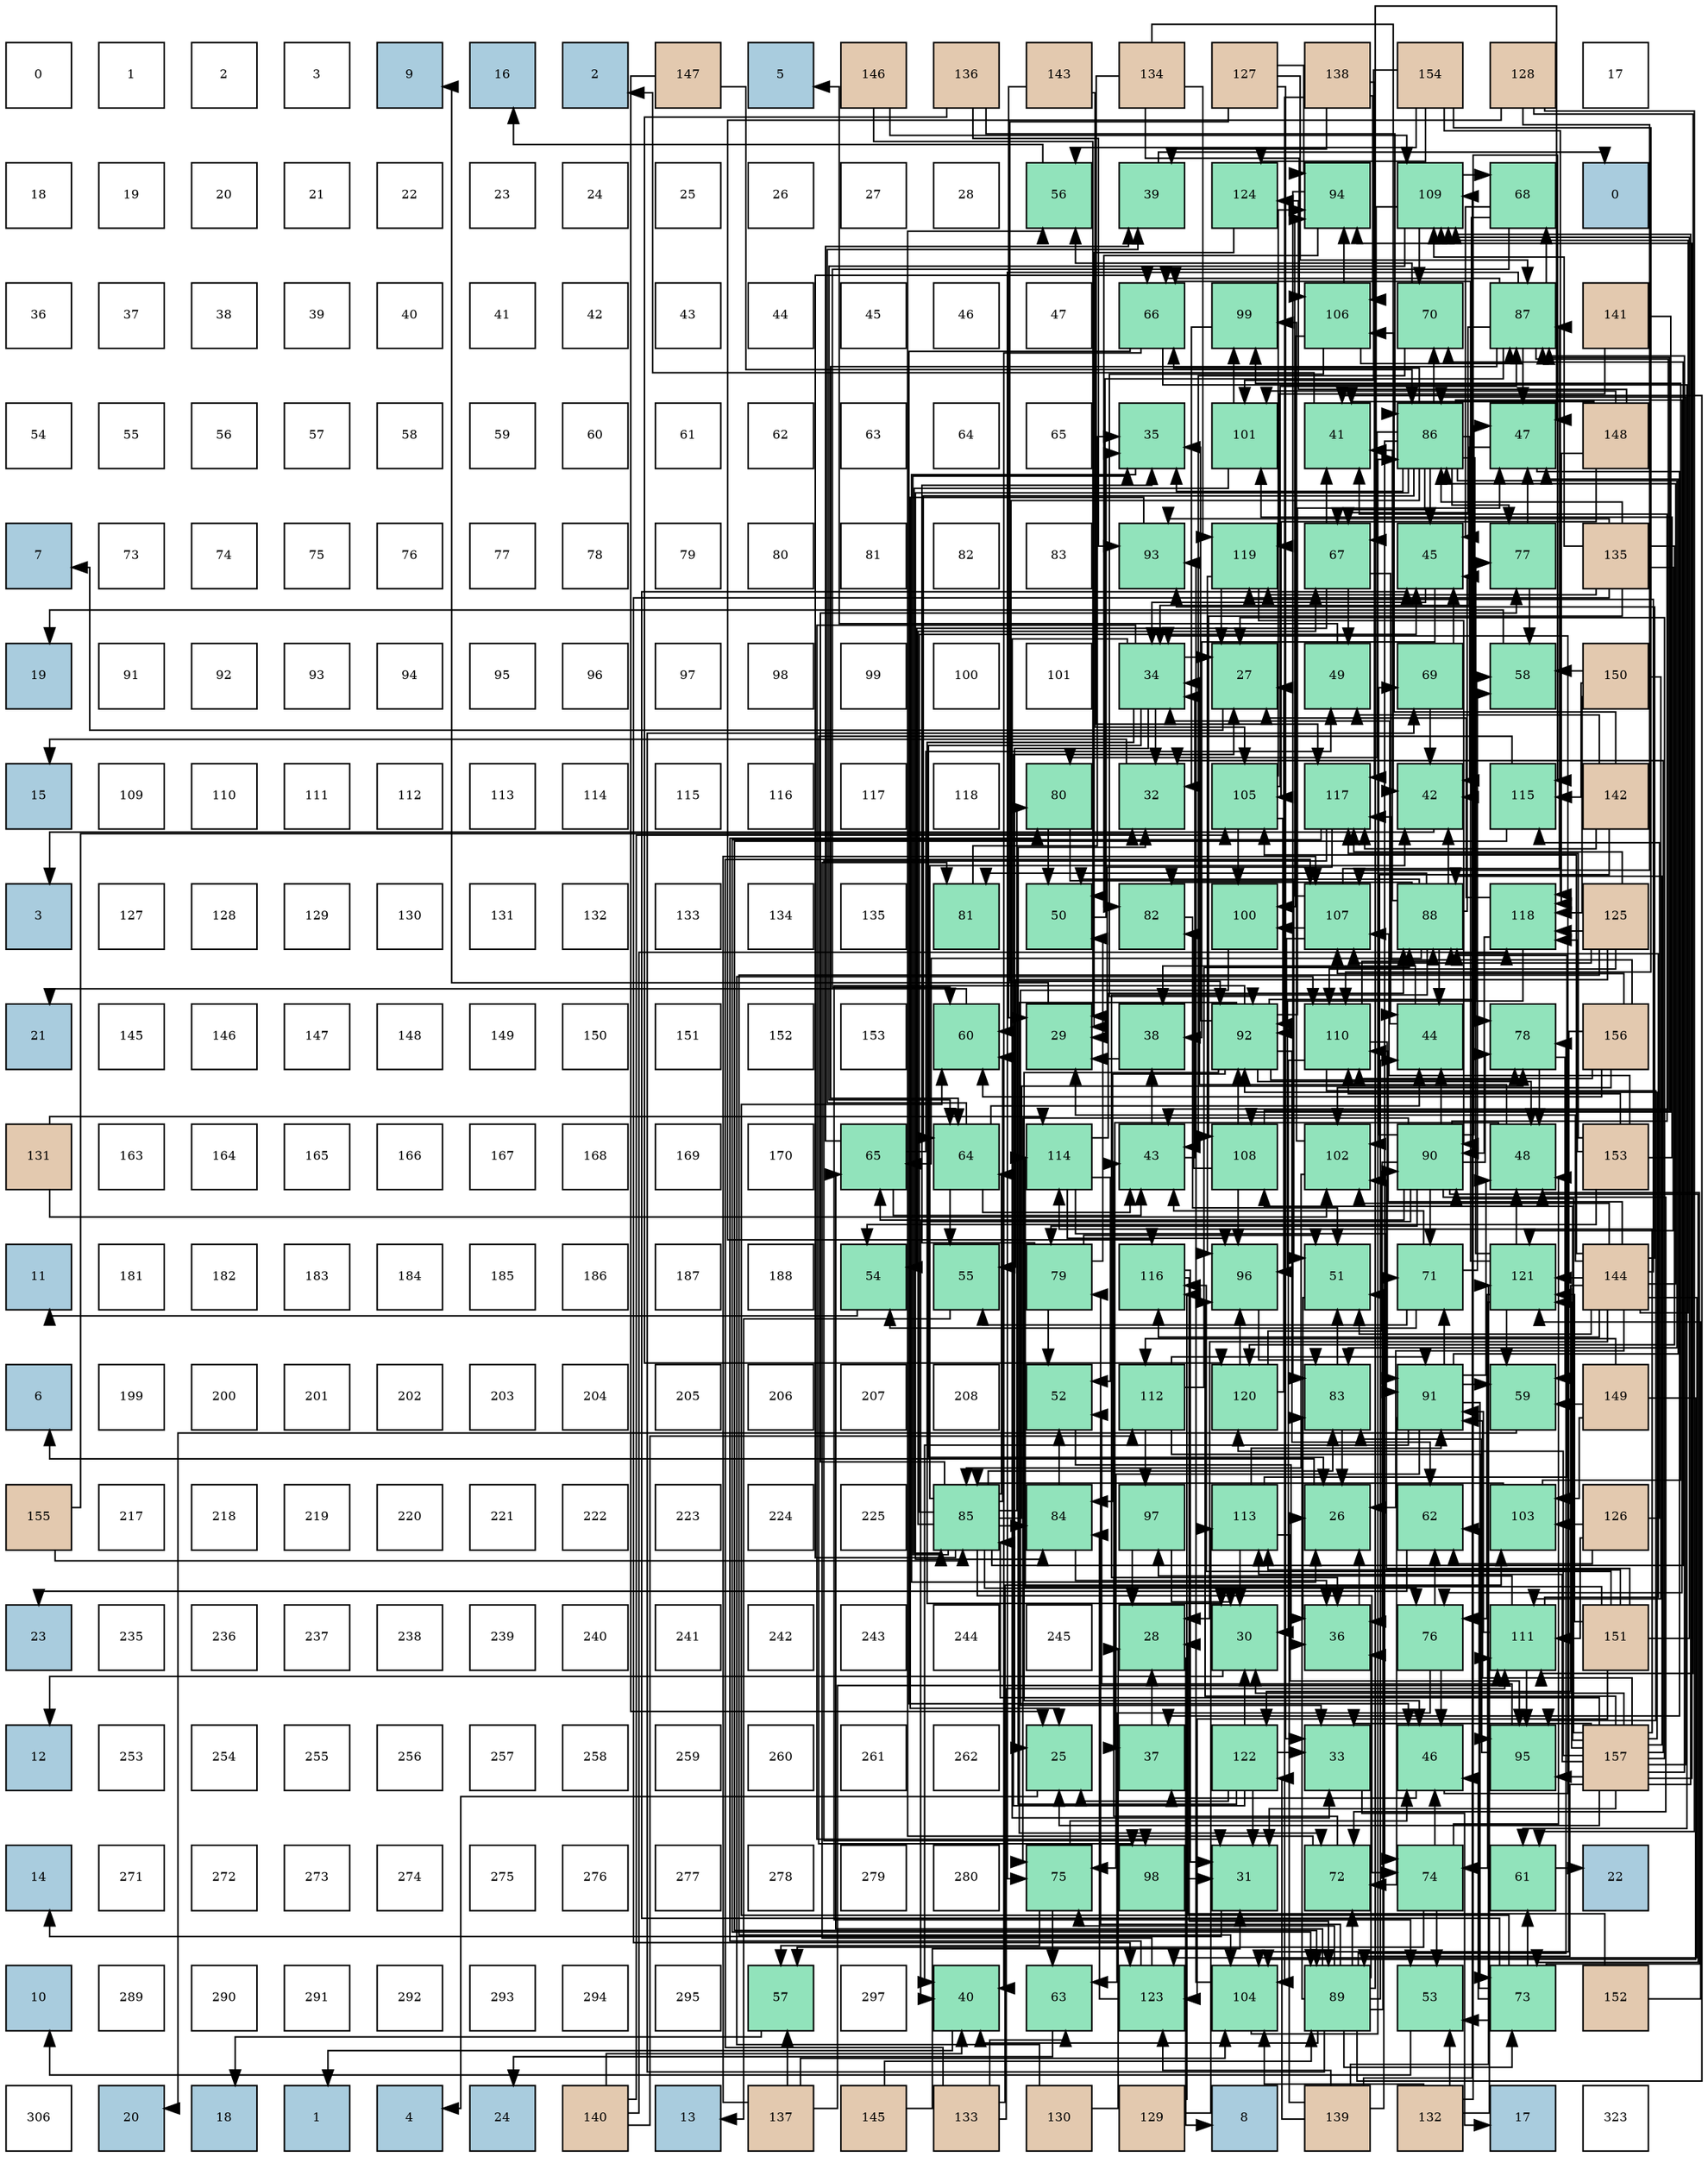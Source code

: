 digraph layout{
 rankdir=TB;
 splines=ortho;
 node [style=filled shape=square fixedsize=true width=0.6];
0[label="0", fontsize=8, fillcolor="#ffffff"];
1[label="1", fontsize=8, fillcolor="#ffffff"];
2[label="2", fontsize=8, fillcolor="#ffffff"];
3[label="3", fontsize=8, fillcolor="#ffffff"];
4[label="9", fontsize=8, fillcolor="#a9ccde"];
5[label="16", fontsize=8, fillcolor="#a9ccde"];
6[label="2", fontsize=8, fillcolor="#a9ccde"];
7[label="147", fontsize=8, fillcolor="#e3c9af"];
8[label="5", fontsize=8, fillcolor="#a9ccde"];
9[label="146", fontsize=8, fillcolor="#e3c9af"];
10[label="136", fontsize=8, fillcolor="#e3c9af"];
11[label="143", fontsize=8, fillcolor="#e3c9af"];
12[label="134", fontsize=8, fillcolor="#e3c9af"];
13[label="127", fontsize=8, fillcolor="#e3c9af"];
14[label="138", fontsize=8, fillcolor="#e3c9af"];
15[label="154", fontsize=8, fillcolor="#e3c9af"];
16[label="128", fontsize=8, fillcolor="#e3c9af"];
17[label="17", fontsize=8, fillcolor="#ffffff"];
18[label="18", fontsize=8, fillcolor="#ffffff"];
19[label="19", fontsize=8, fillcolor="#ffffff"];
20[label="20", fontsize=8, fillcolor="#ffffff"];
21[label="21", fontsize=8, fillcolor="#ffffff"];
22[label="22", fontsize=8, fillcolor="#ffffff"];
23[label="23", fontsize=8, fillcolor="#ffffff"];
24[label="24", fontsize=8, fillcolor="#ffffff"];
25[label="25", fontsize=8, fillcolor="#ffffff"];
26[label="26", fontsize=8, fillcolor="#ffffff"];
27[label="27", fontsize=8, fillcolor="#ffffff"];
28[label="28", fontsize=8, fillcolor="#ffffff"];
29[label="56", fontsize=8, fillcolor="#91e3bb"];
30[label="39", fontsize=8, fillcolor="#91e3bb"];
31[label="124", fontsize=8, fillcolor="#91e3bb"];
32[label="94", fontsize=8, fillcolor="#91e3bb"];
33[label="109", fontsize=8, fillcolor="#91e3bb"];
34[label="68", fontsize=8, fillcolor="#91e3bb"];
35[label="0", fontsize=8, fillcolor="#a9ccde"];
36[label="36", fontsize=8, fillcolor="#ffffff"];
37[label="37", fontsize=8, fillcolor="#ffffff"];
38[label="38", fontsize=8, fillcolor="#ffffff"];
39[label="39", fontsize=8, fillcolor="#ffffff"];
40[label="40", fontsize=8, fillcolor="#ffffff"];
41[label="41", fontsize=8, fillcolor="#ffffff"];
42[label="42", fontsize=8, fillcolor="#ffffff"];
43[label="43", fontsize=8, fillcolor="#ffffff"];
44[label="44", fontsize=8, fillcolor="#ffffff"];
45[label="45", fontsize=8, fillcolor="#ffffff"];
46[label="46", fontsize=8, fillcolor="#ffffff"];
47[label="47", fontsize=8, fillcolor="#ffffff"];
48[label="66", fontsize=8, fillcolor="#91e3bb"];
49[label="99", fontsize=8, fillcolor="#91e3bb"];
50[label="106", fontsize=8, fillcolor="#91e3bb"];
51[label="70", fontsize=8, fillcolor="#91e3bb"];
52[label="87", fontsize=8, fillcolor="#91e3bb"];
53[label="141", fontsize=8, fillcolor="#e3c9af"];
54[label="54", fontsize=8, fillcolor="#ffffff"];
55[label="55", fontsize=8, fillcolor="#ffffff"];
56[label="56", fontsize=8, fillcolor="#ffffff"];
57[label="57", fontsize=8, fillcolor="#ffffff"];
58[label="58", fontsize=8, fillcolor="#ffffff"];
59[label="59", fontsize=8, fillcolor="#ffffff"];
60[label="60", fontsize=8, fillcolor="#ffffff"];
61[label="61", fontsize=8, fillcolor="#ffffff"];
62[label="62", fontsize=8, fillcolor="#ffffff"];
63[label="63", fontsize=8, fillcolor="#ffffff"];
64[label="64", fontsize=8, fillcolor="#ffffff"];
65[label="65", fontsize=8, fillcolor="#ffffff"];
66[label="35", fontsize=8, fillcolor="#91e3bb"];
67[label="101", fontsize=8, fillcolor="#91e3bb"];
68[label="41", fontsize=8, fillcolor="#91e3bb"];
69[label="86", fontsize=8, fillcolor="#91e3bb"];
70[label="47", fontsize=8, fillcolor="#91e3bb"];
71[label="148", fontsize=8, fillcolor="#e3c9af"];
72[label="7", fontsize=8, fillcolor="#a9ccde"];
73[label="73", fontsize=8, fillcolor="#ffffff"];
74[label="74", fontsize=8, fillcolor="#ffffff"];
75[label="75", fontsize=8, fillcolor="#ffffff"];
76[label="76", fontsize=8, fillcolor="#ffffff"];
77[label="77", fontsize=8, fillcolor="#ffffff"];
78[label="78", fontsize=8, fillcolor="#ffffff"];
79[label="79", fontsize=8, fillcolor="#ffffff"];
80[label="80", fontsize=8, fillcolor="#ffffff"];
81[label="81", fontsize=8, fillcolor="#ffffff"];
82[label="82", fontsize=8, fillcolor="#ffffff"];
83[label="83", fontsize=8, fillcolor="#ffffff"];
84[label="93", fontsize=8, fillcolor="#91e3bb"];
85[label="119", fontsize=8, fillcolor="#91e3bb"];
86[label="67", fontsize=8, fillcolor="#91e3bb"];
87[label="45", fontsize=8, fillcolor="#91e3bb"];
88[label="77", fontsize=8, fillcolor="#91e3bb"];
89[label="135", fontsize=8, fillcolor="#e3c9af"];
90[label="19", fontsize=8, fillcolor="#a9ccde"];
91[label="91", fontsize=8, fillcolor="#ffffff"];
92[label="92", fontsize=8, fillcolor="#ffffff"];
93[label="93", fontsize=8, fillcolor="#ffffff"];
94[label="94", fontsize=8, fillcolor="#ffffff"];
95[label="95", fontsize=8, fillcolor="#ffffff"];
96[label="96", fontsize=8, fillcolor="#ffffff"];
97[label="97", fontsize=8, fillcolor="#ffffff"];
98[label="98", fontsize=8, fillcolor="#ffffff"];
99[label="99", fontsize=8, fillcolor="#ffffff"];
100[label="100", fontsize=8, fillcolor="#ffffff"];
101[label="101", fontsize=8, fillcolor="#ffffff"];
102[label="34", fontsize=8, fillcolor="#91e3bb"];
103[label="27", fontsize=8, fillcolor="#91e3bb"];
104[label="49", fontsize=8, fillcolor="#91e3bb"];
105[label="69", fontsize=8, fillcolor="#91e3bb"];
106[label="58", fontsize=8, fillcolor="#91e3bb"];
107[label="150", fontsize=8, fillcolor="#e3c9af"];
108[label="15", fontsize=8, fillcolor="#a9ccde"];
109[label="109", fontsize=8, fillcolor="#ffffff"];
110[label="110", fontsize=8, fillcolor="#ffffff"];
111[label="111", fontsize=8, fillcolor="#ffffff"];
112[label="112", fontsize=8, fillcolor="#ffffff"];
113[label="113", fontsize=8, fillcolor="#ffffff"];
114[label="114", fontsize=8, fillcolor="#ffffff"];
115[label="115", fontsize=8, fillcolor="#ffffff"];
116[label="116", fontsize=8, fillcolor="#ffffff"];
117[label="117", fontsize=8, fillcolor="#ffffff"];
118[label="118", fontsize=8, fillcolor="#ffffff"];
119[label="80", fontsize=8, fillcolor="#91e3bb"];
120[label="32", fontsize=8, fillcolor="#91e3bb"];
121[label="105", fontsize=8, fillcolor="#91e3bb"];
122[label="117", fontsize=8, fillcolor="#91e3bb"];
123[label="42", fontsize=8, fillcolor="#91e3bb"];
124[label="115", fontsize=8, fillcolor="#91e3bb"];
125[label="142", fontsize=8, fillcolor="#e3c9af"];
126[label="3", fontsize=8, fillcolor="#a9ccde"];
127[label="127", fontsize=8, fillcolor="#ffffff"];
128[label="128", fontsize=8, fillcolor="#ffffff"];
129[label="129", fontsize=8, fillcolor="#ffffff"];
130[label="130", fontsize=8, fillcolor="#ffffff"];
131[label="131", fontsize=8, fillcolor="#ffffff"];
132[label="132", fontsize=8, fillcolor="#ffffff"];
133[label="133", fontsize=8, fillcolor="#ffffff"];
134[label="134", fontsize=8, fillcolor="#ffffff"];
135[label="135", fontsize=8, fillcolor="#ffffff"];
136[label="81", fontsize=8, fillcolor="#91e3bb"];
137[label="50", fontsize=8, fillcolor="#91e3bb"];
138[label="82", fontsize=8, fillcolor="#91e3bb"];
139[label="100", fontsize=8, fillcolor="#91e3bb"];
140[label="107", fontsize=8, fillcolor="#91e3bb"];
141[label="88", fontsize=8, fillcolor="#91e3bb"];
142[label="118", fontsize=8, fillcolor="#91e3bb"];
143[label="125", fontsize=8, fillcolor="#e3c9af"];
144[label="21", fontsize=8, fillcolor="#a9ccde"];
145[label="145", fontsize=8, fillcolor="#ffffff"];
146[label="146", fontsize=8, fillcolor="#ffffff"];
147[label="147", fontsize=8, fillcolor="#ffffff"];
148[label="148", fontsize=8, fillcolor="#ffffff"];
149[label="149", fontsize=8, fillcolor="#ffffff"];
150[label="150", fontsize=8, fillcolor="#ffffff"];
151[label="151", fontsize=8, fillcolor="#ffffff"];
152[label="152", fontsize=8, fillcolor="#ffffff"];
153[label="153", fontsize=8, fillcolor="#ffffff"];
154[label="60", fontsize=8, fillcolor="#91e3bb"];
155[label="29", fontsize=8, fillcolor="#91e3bb"];
156[label="38", fontsize=8, fillcolor="#91e3bb"];
157[label="92", fontsize=8, fillcolor="#91e3bb"];
158[label="110", fontsize=8, fillcolor="#91e3bb"];
159[label="44", fontsize=8, fillcolor="#91e3bb"];
160[label="78", fontsize=8, fillcolor="#91e3bb"];
161[label="156", fontsize=8, fillcolor="#e3c9af"];
162[label="131", fontsize=8, fillcolor="#e3c9af"];
163[label="163", fontsize=8, fillcolor="#ffffff"];
164[label="164", fontsize=8, fillcolor="#ffffff"];
165[label="165", fontsize=8, fillcolor="#ffffff"];
166[label="166", fontsize=8, fillcolor="#ffffff"];
167[label="167", fontsize=8, fillcolor="#ffffff"];
168[label="168", fontsize=8, fillcolor="#ffffff"];
169[label="169", fontsize=8, fillcolor="#ffffff"];
170[label="170", fontsize=8, fillcolor="#ffffff"];
171[label="65", fontsize=8, fillcolor="#91e3bb"];
172[label="64", fontsize=8, fillcolor="#91e3bb"];
173[label="114", fontsize=8, fillcolor="#91e3bb"];
174[label="43", fontsize=8, fillcolor="#91e3bb"];
175[label="108", fontsize=8, fillcolor="#91e3bb"];
176[label="102", fontsize=8, fillcolor="#91e3bb"];
177[label="90", fontsize=8, fillcolor="#91e3bb"];
178[label="48", fontsize=8, fillcolor="#91e3bb"];
179[label="153", fontsize=8, fillcolor="#e3c9af"];
180[label="11", fontsize=8, fillcolor="#a9ccde"];
181[label="181", fontsize=8, fillcolor="#ffffff"];
182[label="182", fontsize=8, fillcolor="#ffffff"];
183[label="183", fontsize=8, fillcolor="#ffffff"];
184[label="184", fontsize=8, fillcolor="#ffffff"];
185[label="185", fontsize=8, fillcolor="#ffffff"];
186[label="186", fontsize=8, fillcolor="#ffffff"];
187[label="187", fontsize=8, fillcolor="#ffffff"];
188[label="188", fontsize=8, fillcolor="#ffffff"];
189[label="54", fontsize=8, fillcolor="#91e3bb"];
190[label="55", fontsize=8, fillcolor="#91e3bb"];
191[label="79", fontsize=8, fillcolor="#91e3bb"];
192[label="116", fontsize=8, fillcolor="#91e3bb"];
193[label="96", fontsize=8, fillcolor="#91e3bb"];
194[label="51", fontsize=8, fillcolor="#91e3bb"];
195[label="71", fontsize=8, fillcolor="#91e3bb"];
196[label="121", fontsize=8, fillcolor="#91e3bb"];
197[label="144", fontsize=8, fillcolor="#e3c9af"];
198[label="6", fontsize=8, fillcolor="#a9ccde"];
199[label="199", fontsize=8, fillcolor="#ffffff"];
200[label="200", fontsize=8, fillcolor="#ffffff"];
201[label="201", fontsize=8, fillcolor="#ffffff"];
202[label="202", fontsize=8, fillcolor="#ffffff"];
203[label="203", fontsize=8, fillcolor="#ffffff"];
204[label="204", fontsize=8, fillcolor="#ffffff"];
205[label="205", fontsize=8, fillcolor="#ffffff"];
206[label="206", fontsize=8, fillcolor="#ffffff"];
207[label="207", fontsize=8, fillcolor="#ffffff"];
208[label="208", fontsize=8, fillcolor="#ffffff"];
209[label="52", fontsize=8, fillcolor="#91e3bb"];
210[label="112", fontsize=8, fillcolor="#91e3bb"];
211[label="120", fontsize=8, fillcolor="#91e3bb"];
212[label="83", fontsize=8, fillcolor="#91e3bb"];
213[label="91", fontsize=8, fillcolor="#91e3bb"];
214[label="59", fontsize=8, fillcolor="#91e3bb"];
215[label="149", fontsize=8, fillcolor="#e3c9af"];
216[label="155", fontsize=8, fillcolor="#e3c9af"];
217[label="217", fontsize=8, fillcolor="#ffffff"];
218[label="218", fontsize=8, fillcolor="#ffffff"];
219[label="219", fontsize=8, fillcolor="#ffffff"];
220[label="220", fontsize=8, fillcolor="#ffffff"];
221[label="221", fontsize=8, fillcolor="#ffffff"];
222[label="222", fontsize=8, fillcolor="#ffffff"];
223[label="223", fontsize=8, fillcolor="#ffffff"];
224[label="224", fontsize=8, fillcolor="#ffffff"];
225[label="225", fontsize=8, fillcolor="#ffffff"];
226[label="85", fontsize=8, fillcolor="#91e3bb"];
227[label="84", fontsize=8, fillcolor="#91e3bb"];
228[label="97", fontsize=8, fillcolor="#91e3bb"];
229[label="113", fontsize=8, fillcolor="#91e3bb"];
230[label="26", fontsize=8, fillcolor="#91e3bb"];
231[label="62", fontsize=8, fillcolor="#91e3bb"];
232[label="103", fontsize=8, fillcolor="#91e3bb"];
233[label="126", fontsize=8, fillcolor="#e3c9af"];
234[label="23", fontsize=8, fillcolor="#a9ccde"];
235[label="235", fontsize=8, fillcolor="#ffffff"];
236[label="236", fontsize=8, fillcolor="#ffffff"];
237[label="237", fontsize=8, fillcolor="#ffffff"];
238[label="238", fontsize=8, fillcolor="#ffffff"];
239[label="239", fontsize=8, fillcolor="#ffffff"];
240[label="240", fontsize=8, fillcolor="#ffffff"];
241[label="241", fontsize=8, fillcolor="#ffffff"];
242[label="242", fontsize=8, fillcolor="#ffffff"];
243[label="243", fontsize=8, fillcolor="#ffffff"];
244[label="244", fontsize=8, fillcolor="#ffffff"];
245[label="245", fontsize=8, fillcolor="#ffffff"];
246[label="28", fontsize=8, fillcolor="#91e3bb"];
247[label="30", fontsize=8, fillcolor="#91e3bb"];
248[label="36", fontsize=8, fillcolor="#91e3bb"];
249[label="76", fontsize=8, fillcolor="#91e3bb"];
250[label="111", fontsize=8, fillcolor="#91e3bb"];
251[label="151", fontsize=8, fillcolor="#e3c9af"];
252[label="12", fontsize=8, fillcolor="#a9ccde"];
253[label="253", fontsize=8, fillcolor="#ffffff"];
254[label="254", fontsize=8, fillcolor="#ffffff"];
255[label="255", fontsize=8, fillcolor="#ffffff"];
256[label="256", fontsize=8, fillcolor="#ffffff"];
257[label="257", fontsize=8, fillcolor="#ffffff"];
258[label="258", fontsize=8, fillcolor="#ffffff"];
259[label="259", fontsize=8, fillcolor="#ffffff"];
260[label="260", fontsize=8, fillcolor="#ffffff"];
261[label="261", fontsize=8, fillcolor="#ffffff"];
262[label="262", fontsize=8, fillcolor="#ffffff"];
263[label="25", fontsize=8, fillcolor="#91e3bb"];
264[label="37", fontsize=8, fillcolor="#91e3bb"];
265[label="122", fontsize=8, fillcolor="#91e3bb"];
266[label="33", fontsize=8, fillcolor="#91e3bb"];
267[label="46", fontsize=8, fillcolor="#91e3bb"];
268[label="95", fontsize=8, fillcolor="#91e3bb"];
269[label="157", fontsize=8, fillcolor="#e3c9af"];
270[label="14", fontsize=8, fillcolor="#a9ccde"];
271[label="271", fontsize=8, fillcolor="#ffffff"];
272[label="272", fontsize=8, fillcolor="#ffffff"];
273[label="273", fontsize=8, fillcolor="#ffffff"];
274[label="274", fontsize=8, fillcolor="#ffffff"];
275[label="275", fontsize=8, fillcolor="#ffffff"];
276[label="276", fontsize=8, fillcolor="#ffffff"];
277[label="277", fontsize=8, fillcolor="#ffffff"];
278[label="278", fontsize=8, fillcolor="#ffffff"];
279[label="279", fontsize=8, fillcolor="#ffffff"];
280[label="280", fontsize=8, fillcolor="#ffffff"];
281[label="75", fontsize=8, fillcolor="#91e3bb"];
282[label="98", fontsize=8, fillcolor="#91e3bb"];
283[label="31", fontsize=8, fillcolor="#91e3bb"];
284[label="72", fontsize=8, fillcolor="#91e3bb"];
285[label="74", fontsize=8, fillcolor="#91e3bb"];
286[label="61", fontsize=8, fillcolor="#91e3bb"];
287[label="22", fontsize=8, fillcolor="#a9ccde"];
288[label="10", fontsize=8, fillcolor="#a9ccde"];
289[label="289", fontsize=8, fillcolor="#ffffff"];
290[label="290", fontsize=8, fillcolor="#ffffff"];
291[label="291", fontsize=8, fillcolor="#ffffff"];
292[label="292", fontsize=8, fillcolor="#ffffff"];
293[label="293", fontsize=8, fillcolor="#ffffff"];
294[label="294", fontsize=8, fillcolor="#ffffff"];
295[label="295", fontsize=8, fillcolor="#ffffff"];
296[label="57", fontsize=8, fillcolor="#91e3bb"];
297[label="297", fontsize=8, fillcolor="#ffffff"];
298[label="40", fontsize=8, fillcolor="#91e3bb"];
299[label="63", fontsize=8, fillcolor="#91e3bb"];
300[label="123", fontsize=8, fillcolor="#91e3bb"];
301[label="104", fontsize=8, fillcolor="#91e3bb"];
302[label="89", fontsize=8, fillcolor="#91e3bb"];
303[label="53", fontsize=8, fillcolor="#91e3bb"];
304[label="73", fontsize=8, fillcolor="#91e3bb"];
305[label="152", fontsize=8, fillcolor="#e3c9af"];
306[label="306", fontsize=8, fillcolor="#ffffff"];
307[label="20", fontsize=8, fillcolor="#a9ccde"];
308[label="18", fontsize=8, fillcolor="#a9ccde"];
309[label="1", fontsize=8, fillcolor="#a9ccde"];
310[label="4", fontsize=8, fillcolor="#a9ccde"];
311[label="24", fontsize=8, fillcolor="#a9ccde"];
312[label="140", fontsize=8, fillcolor="#e3c9af"];
313[label="13", fontsize=8, fillcolor="#a9ccde"];
314[label="137", fontsize=8, fillcolor="#e3c9af"];
315[label="145", fontsize=8, fillcolor="#e3c9af"];
316[label="133", fontsize=8, fillcolor="#e3c9af"];
317[label="130", fontsize=8, fillcolor="#e3c9af"];
318[label="129", fontsize=8, fillcolor="#e3c9af"];
319[label="8", fontsize=8, fillcolor="#a9ccde"];
320[label="139", fontsize=8, fillcolor="#e3c9af"];
321[label="132", fontsize=8, fillcolor="#e3c9af"];
322[label="17", fontsize=8, fillcolor="#a9ccde"];
323[label="323", fontsize=8, fillcolor="#ffffff"];
edge [constraint=false, style=vis];263 -> 310;
230 -> 198;
103 -> 72;
246 -> 319;
155 -> 4;
247 -> 252;
283 -> 270;
120 -> 108;
266 -> 322;
102 -> 263;
102 -> 230;
102 -> 103;
102 -> 247;
102 -> 283;
102 -> 120;
102 -> 266;
66 -> 230;
248 -> 230;
264 -> 246;
156 -> 155;
30 -> 35;
298 -> 309;
68 -> 6;
123 -> 126;
174 -> 102;
174 -> 156;
159 -> 102;
159 -> 156;
87 -> 102;
87 -> 156;
267 -> 102;
267 -> 264;
70 -> 102;
70 -> 264;
178 -> 102;
178 -> 264;
104 -> 8;
137 -> 66;
194 -> 248;
209 -> 248;
303 -> 288;
189 -> 180;
190 -> 313;
29 -> 5;
296 -> 308;
106 -> 90;
214 -> 307;
154 -> 144;
286 -> 287;
231 -> 234;
299 -> 311;
172 -> 30;
172 -> 174;
172 -> 159;
172 -> 190;
171 -> 30;
171 -> 174;
171 -> 104;
48 -> 298;
48 -> 267;
48 -> 286;
86 -> 68;
86 -> 159;
86 -> 104;
86 -> 189;
34 -> 123;
34 -> 87;
34 -> 154;
105 -> 123;
105 -> 87;
51 -> 174;
51 -> 29;
195 -> 174;
195 -> 189;
195 -> 190;
195 -> 106;
284 -> 174;
284 -> 29;
304 -> 87;
304 -> 267;
304 -> 178;
304 -> 303;
304 -> 154;
304 -> 286;
304 -> 231;
285 -> 267;
285 -> 178;
285 -> 303;
285 -> 296;
281 -> 267;
281 -> 296;
281 -> 299;
249 -> 267;
249 -> 231;
249 -> 299;
88 -> 70;
88 -> 106;
160 -> 178;
160 -> 214;
191 -> 66;
191 -> 137;
191 -> 194;
191 -> 209;
119 -> 137;
119 -> 194;
136 -> 66;
138 -> 194;
212 -> 230;
212 -> 194;
227 -> 248;
227 -> 209;
226 -> 66;
226 -> 123;
226 -> 87;
226 -> 154;
226 -> 172;
226 -> 48;
226 -> 86;
226 -> 51;
226 -> 285;
226 -> 249;
226 -> 88;
226 -> 160;
226 -> 119;
226 -> 212;
226 -> 227;
69 -> 66;
69 -> 123;
69 -> 87;
69 -> 154;
69 -> 172;
69 -> 48;
69 -> 86;
69 -> 51;
69 -> 285;
69 -> 249;
69 -> 88;
69 -> 160;
69 -> 119;
69 -> 212;
69 -> 227;
52 -> 174;
52 -> 70;
52 -> 137;
52 -> 172;
52 -> 48;
52 -> 86;
52 -> 34;
52 -> 281;
141 -> 248;
141 -> 68;
141 -> 123;
141 -> 159;
141 -> 87;
141 -> 137;
141 -> 171;
141 -> 136;
141 -> 138;
302 -> 248;
302 -> 298;
302 -> 68;
302 -> 159;
302 -> 70;
302 -> 171;
302 -> 105;
302 -> 195;
302 -> 284;
302 -> 304;
302 -> 281;
302 -> 160;
302 -> 191;
302 -> 212;
177 -> 248;
177 -> 298;
177 -> 68;
177 -> 159;
177 -> 70;
177 -> 171;
177 -> 105;
177 -> 195;
177 -> 284;
177 -> 304;
177 -> 281;
177 -> 160;
177 -> 191;
213 -> 298;
213 -> 70;
213 -> 178;
213 -> 214;
213 -> 195;
213 -> 284;
213 -> 304;
213 -> 281;
157 -> 66;
157 -> 267;
157 -> 70;
157 -> 178;
157 -> 303;
157 -> 106;
157 -> 231;
157 -> 284;
157 -> 160;
157 -> 227;
84 -> 263;
32 -> 138;
32 -> 212;
268 -> 209;
268 -> 212;
193 -> 212;
228 -> 246;
228 -> 247;
282 -> 283;
49 -> 120;
139 -> 266;
67 -> 226;
67 -> 49;
176 -> 226;
176 -> 49;
232 -> 226;
232 -> 49;
301 -> 69;
301 -> 84;
121 -> 52;
121 -> 157;
121 -> 32;
121 -> 139;
50 -> 52;
50 -> 157;
50 -> 32;
50 -> 139;
140 -> 52;
140 -> 157;
140 -> 32;
140 -> 139;
175 -> 138;
175 -> 52;
175 -> 157;
175 -> 193;
33 -> 172;
33 -> 86;
33 -> 34;
33 -> 51;
158 -> 247;
158 -> 141;
158 -> 213;
158 -> 268;
250 -> 141;
250 -> 213;
250 -> 268;
250 -> 228;
210 -> 141;
210 -> 213;
210 -> 268;
210 -> 228;
229 -> 247;
229 -> 141;
229 -> 213;
229 -> 268;
173 -> 209;
173 -> 141;
173 -> 213;
173 -> 193;
124 -> 302;
124 -> 282;
192 -> 283;
192 -> 302;
122 -> 155;
122 -> 302;
122 -> 282;
142 -> 103;
142 -> 177;
142 -> 193;
85 -> 103;
85 -> 177;
85 -> 193;
211 -> 103;
211 -> 177;
211 -> 193;
196 -> 178;
196 -> 214;
196 -> 48;
196 -> 285;
196 -> 249;
196 -> 88;
265 -> 263;
265 -> 103;
265 -> 247;
265 -> 283;
265 -> 120;
265 -> 266;
300 -> 119;
300 -> 136;
300 -> 227;
31 -> 155;
143 -> 190;
143 -> 301;
143 -> 140;
143 -> 158;
143 -> 122;
143 -> 142;
233 -> 231;
233 -> 232;
233 -> 250;
233 -> 124;
13 -> 266;
13 -> 52;
13 -> 157;
13 -> 32;
16 -> 286;
16 -> 140;
16 -> 250;
16 -> 192;
318 -> 229;
318 -> 192;
317 -> 246;
317 -> 158;
162 -> 176;
162 -> 173;
321 -> 303;
321 -> 301;
321 -> 250;
321 -> 124;
316 -> 299;
316 -> 232;
316 -> 140;
316 -> 250;
12 -> 123;
12 -> 50;
12 -> 122;
12 -> 85;
89 -> 69;
89 -> 84;
89 -> 175;
89 -> 33;
89 -> 85;
89 -> 211;
89 -> 196;
89 -> 300;
10 -> 69;
10 -> 84;
10 -> 211;
314 -> 296;
314 -> 301;
314 -> 140;
314 -> 250;
14 -> 30;
14 -> 301;
14 -> 50;
14 -> 122;
320 -> 230;
320 -> 194;
320 -> 33;
320 -> 196;
320 -> 265;
320 -> 300;
312 -> 298;
312 -> 121;
312 -> 210;
312 -> 142;
53 -> 175;
53 -> 85;
125 -> 104;
125 -> 176;
125 -> 50;
125 -> 122;
11 -> 155;
11 -> 121;
197 -> 230;
197 -> 246;
197 -> 155;
197 -> 194;
197 -> 69;
197 -> 84;
197 -> 176;
197 -> 121;
197 -> 33;
197 -> 158;
197 -> 192;
197 -> 85;
197 -> 196;
197 -> 265;
197 -> 300;
315 -> 283;
315 -> 302;
9 -> 155;
9 -> 33;
7 -> 263;
7 -> 69;
71 -> 68;
71 -> 67;
71 -> 121;
71 -> 142;
71 -> 31;
215 -> 214;
215 -> 232;
215 -> 301;
215 -> 210;
107 -> 106;
107 -> 250;
107 -> 124;
107 -> 142;
251 -> 176;
251 -> 33;
251 -> 229;
251 -> 173;
251 -> 192;
251 -> 196;
251 -> 300;
305 -> 246;
305 -> 196;
179 -> 189;
179 -> 67;
179 -> 140;
179 -> 158;
179 -> 122;
179 -> 142;
15 -> 29;
15 -> 67;
15 -> 158;
15 -> 142;
15 -> 31;
216 -> 120;
216 -> 226;
161 -> 154;
161 -> 176;
161 -> 301;
161 -> 140;
161 -> 158;
161 -> 122;
269 -> 263;
269 -> 103;
269 -> 247;
269 -> 283;
269 -> 120;
269 -> 266;
269 -> 226;
269 -> 69;
269 -> 52;
269 -> 141;
269 -> 302;
269 -> 177;
269 -> 213;
269 -> 157;
269 -> 32;
269 -> 268;
269 -> 193;
269 -> 175;
269 -> 33;
269 -> 229;
269 -> 173;
269 -> 211;
269 -> 196;
edge [constraint=true, style=invis];
0 -> 18 -> 36 -> 54 -> 72 -> 90 -> 108 -> 126 -> 144 -> 162 -> 180 -> 198 -> 216 -> 234 -> 252 -> 270 -> 288 -> 306;
1 -> 19 -> 37 -> 55 -> 73 -> 91 -> 109 -> 127 -> 145 -> 163 -> 181 -> 199 -> 217 -> 235 -> 253 -> 271 -> 289 -> 307;
2 -> 20 -> 38 -> 56 -> 74 -> 92 -> 110 -> 128 -> 146 -> 164 -> 182 -> 200 -> 218 -> 236 -> 254 -> 272 -> 290 -> 308;
3 -> 21 -> 39 -> 57 -> 75 -> 93 -> 111 -> 129 -> 147 -> 165 -> 183 -> 201 -> 219 -> 237 -> 255 -> 273 -> 291 -> 309;
4 -> 22 -> 40 -> 58 -> 76 -> 94 -> 112 -> 130 -> 148 -> 166 -> 184 -> 202 -> 220 -> 238 -> 256 -> 274 -> 292 -> 310;
5 -> 23 -> 41 -> 59 -> 77 -> 95 -> 113 -> 131 -> 149 -> 167 -> 185 -> 203 -> 221 -> 239 -> 257 -> 275 -> 293 -> 311;
6 -> 24 -> 42 -> 60 -> 78 -> 96 -> 114 -> 132 -> 150 -> 168 -> 186 -> 204 -> 222 -> 240 -> 258 -> 276 -> 294 -> 312;
7 -> 25 -> 43 -> 61 -> 79 -> 97 -> 115 -> 133 -> 151 -> 169 -> 187 -> 205 -> 223 -> 241 -> 259 -> 277 -> 295 -> 313;
8 -> 26 -> 44 -> 62 -> 80 -> 98 -> 116 -> 134 -> 152 -> 170 -> 188 -> 206 -> 224 -> 242 -> 260 -> 278 -> 296 -> 314;
9 -> 27 -> 45 -> 63 -> 81 -> 99 -> 117 -> 135 -> 153 -> 171 -> 189 -> 207 -> 225 -> 243 -> 261 -> 279 -> 297 -> 315;
10 -> 28 -> 46 -> 64 -> 82 -> 100 -> 118 -> 136 -> 154 -> 172 -> 190 -> 208 -> 226 -> 244 -> 262 -> 280 -> 298 -> 316;
11 -> 29 -> 47 -> 65 -> 83 -> 101 -> 119 -> 137 -> 155 -> 173 -> 191 -> 209 -> 227 -> 245 -> 263 -> 281 -> 299 -> 317;
12 -> 30 -> 48 -> 66 -> 84 -> 102 -> 120 -> 138 -> 156 -> 174 -> 192 -> 210 -> 228 -> 246 -> 264 -> 282 -> 300 -> 318;
13 -> 31 -> 49 -> 67 -> 85 -> 103 -> 121 -> 139 -> 157 -> 175 -> 193 -> 211 -> 229 -> 247 -> 265 -> 283 -> 301 -> 319;
14 -> 32 -> 50 -> 68 -> 86 -> 104 -> 122 -> 140 -> 158 -> 176 -> 194 -> 212 -> 230 -> 248 -> 266 -> 284 -> 302 -> 320;
15 -> 33 -> 51 -> 69 -> 87 -> 105 -> 123 -> 141 -> 159 -> 177 -> 195 -> 213 -> 231 -> 249 -> 267 -> 285 -> 303 -> 321;
16 -> 34 -> 52 -> 70 -> 88 -> 106 -> 124 -> 142 -> 160 -> 178 -> 196 -> 214 -> 232 -> 250 -> 268 -> 286 -> 304 -> 322;
17 -> 35 -> 53 -> 71 -> 89 -> 107 -> 125 -> 143 -> 161 -> 179 -> 197 -> 215 -> 233 -> 251 -> 269 -> 287 -> 305 -> 323;
rank = same {0 -> 1 -> 2 -> 3 -> 4 -> 5 -> 6 -> 7 -> 8 -> 9 -> 10 -> 11 -> 12 -> 13 -> 14 -> 15 -> 16 -> 17};
rank = same {18 -> 19 -> 20 -> 21 -> 22 -> 23 -> 24 -> 25 -> 26 -> 27 -> 28 -> 29 -> 30 -> 31 -> 32 -> 33 -> 34 -> 35};
rank = same {36 -> 37 -> 38 -> 39 -> 40 -> 41 -> 42 -> 43 -> 44 -> 45 -> 46 -> 47 -> 48 -> 49 -> 50 -> 51 -> 52 -> 53};
rank = same {54 -> 55 -> 56 -> 57 -> 58 -> 59 -> 60 -> 61 -> 62 -> 63 -> 64 -> 65 -> 66 -> 67 -> 68 -> 69 -> 70 -> 71};
rank = same {72 -> 73 -> 74 -> 75 -> 76 -> 77 -> 78 -> 79 -> 80 -> 81 -> 82 -> 83 -> 84 -> 85 -> 86 -> 87 -> 88 -> 89};
rank = same {90 -> 91 -> 92 -> 93 -> 94 -> 95 -> 96 -> 97 -> 98 -> 99 -> 100 -> 101 -> 102 -> 103 -> 104 -> 105 -> 106 -> 107};
rank = same {108 -> 109 -> 110 -> 111 -> 112 -> 113 -> 114 -> 115 -> 116 -> 117 -> 118 -> 119 -> 120 -> 121 -> 122 -> 123 -> 124 -> 125};
rank = same {126 -> 127 -> 128 -> 129 -> 130 -> 131 -> 132 -> 133 -> 134 -> 135 -> 136 -> 137 -> 138 -> 139 -> 140 -> 141 -> 142 -> 143};
rank = same {144 -> 145 -> 146 -> 147 -> 148 -> 149 -> 150 -> 151 -> 152 -> 153 -> 154 -> 155 -> 156 -> 157 -> 158 -> 159 -> 160 -> 161};
rank = same {162 -> 163 -> 164 -> 165 -> 166 -> 167 -> 168 -> 169 -> 170 -> 171 -> 172 -> 173 -> 174 -> 175 -> 176 -> 177 -> 178 -> 179};
rank = same {180 -> 181 -> 182 -> 183 -> 184 -> 185 -> 186 -> 187 -> 188 -> 189 -> 190 -> 191 -> 192 -> 193 -> 194 -> 195 -> 196 -> 197};
rank = same {198 -> 199 -> 200 -> 201 -> 202 -> 203 -> 204 -> 205 -> 206 -> 207 -> 208 -> 209 -> 210 -> 211 -> 212 -> 213 -> 214 -> 215};
rank = same {216 -> 217 -> 218 -> 219 -> 220 -> 221 -> 222 -> 223 -> 224 -> 225 -> 226 -> 227 -> 228 -> 229 -> 230 -> 231 -> 232 -> 233};
rank = same {234 -> 235 -> 236 -> 237 -> 238 -> 239 -> 240 -> 241 -> 242 -> 243 -> 244 -> 245 -> 246 -> 247 -> 248 -> 249 -> 250 -> 251};
rank = same {252 -> 253 -> 254 -> 255 -> 256 -> 257 -> 258 -> 259 -> 260 -> 261 -> 262 -> 263 -> 264 -> 265 -> 266 -> 267 -> 268 -> 269};
rank = same {270 -> 271 -> 272 -> 273 -> 274 -> 275 -> 276 -> 277 -> 278 -> 279 -> 280 -> 281 -> 282 -> 283 -> 284 -> 285 -> 286 -> 287};
rank = same {288 -> 289 -> 290 -> 291 -> 292 -> 293 -> 294 -> 295 -> 296 -> 297 -> 298 -> 299 -> 300 -> 301 -> 302 -> 303 -> 304 -> 305};
rank = same {306 -> 307 -> 308 -> 309 -> 310 -> 311 -> 312 -> 313 -> 314 -> 315 -> 316 -> 317 -> 318 -> 319 -> 320 -> 321 -> 322 -> 323};
}